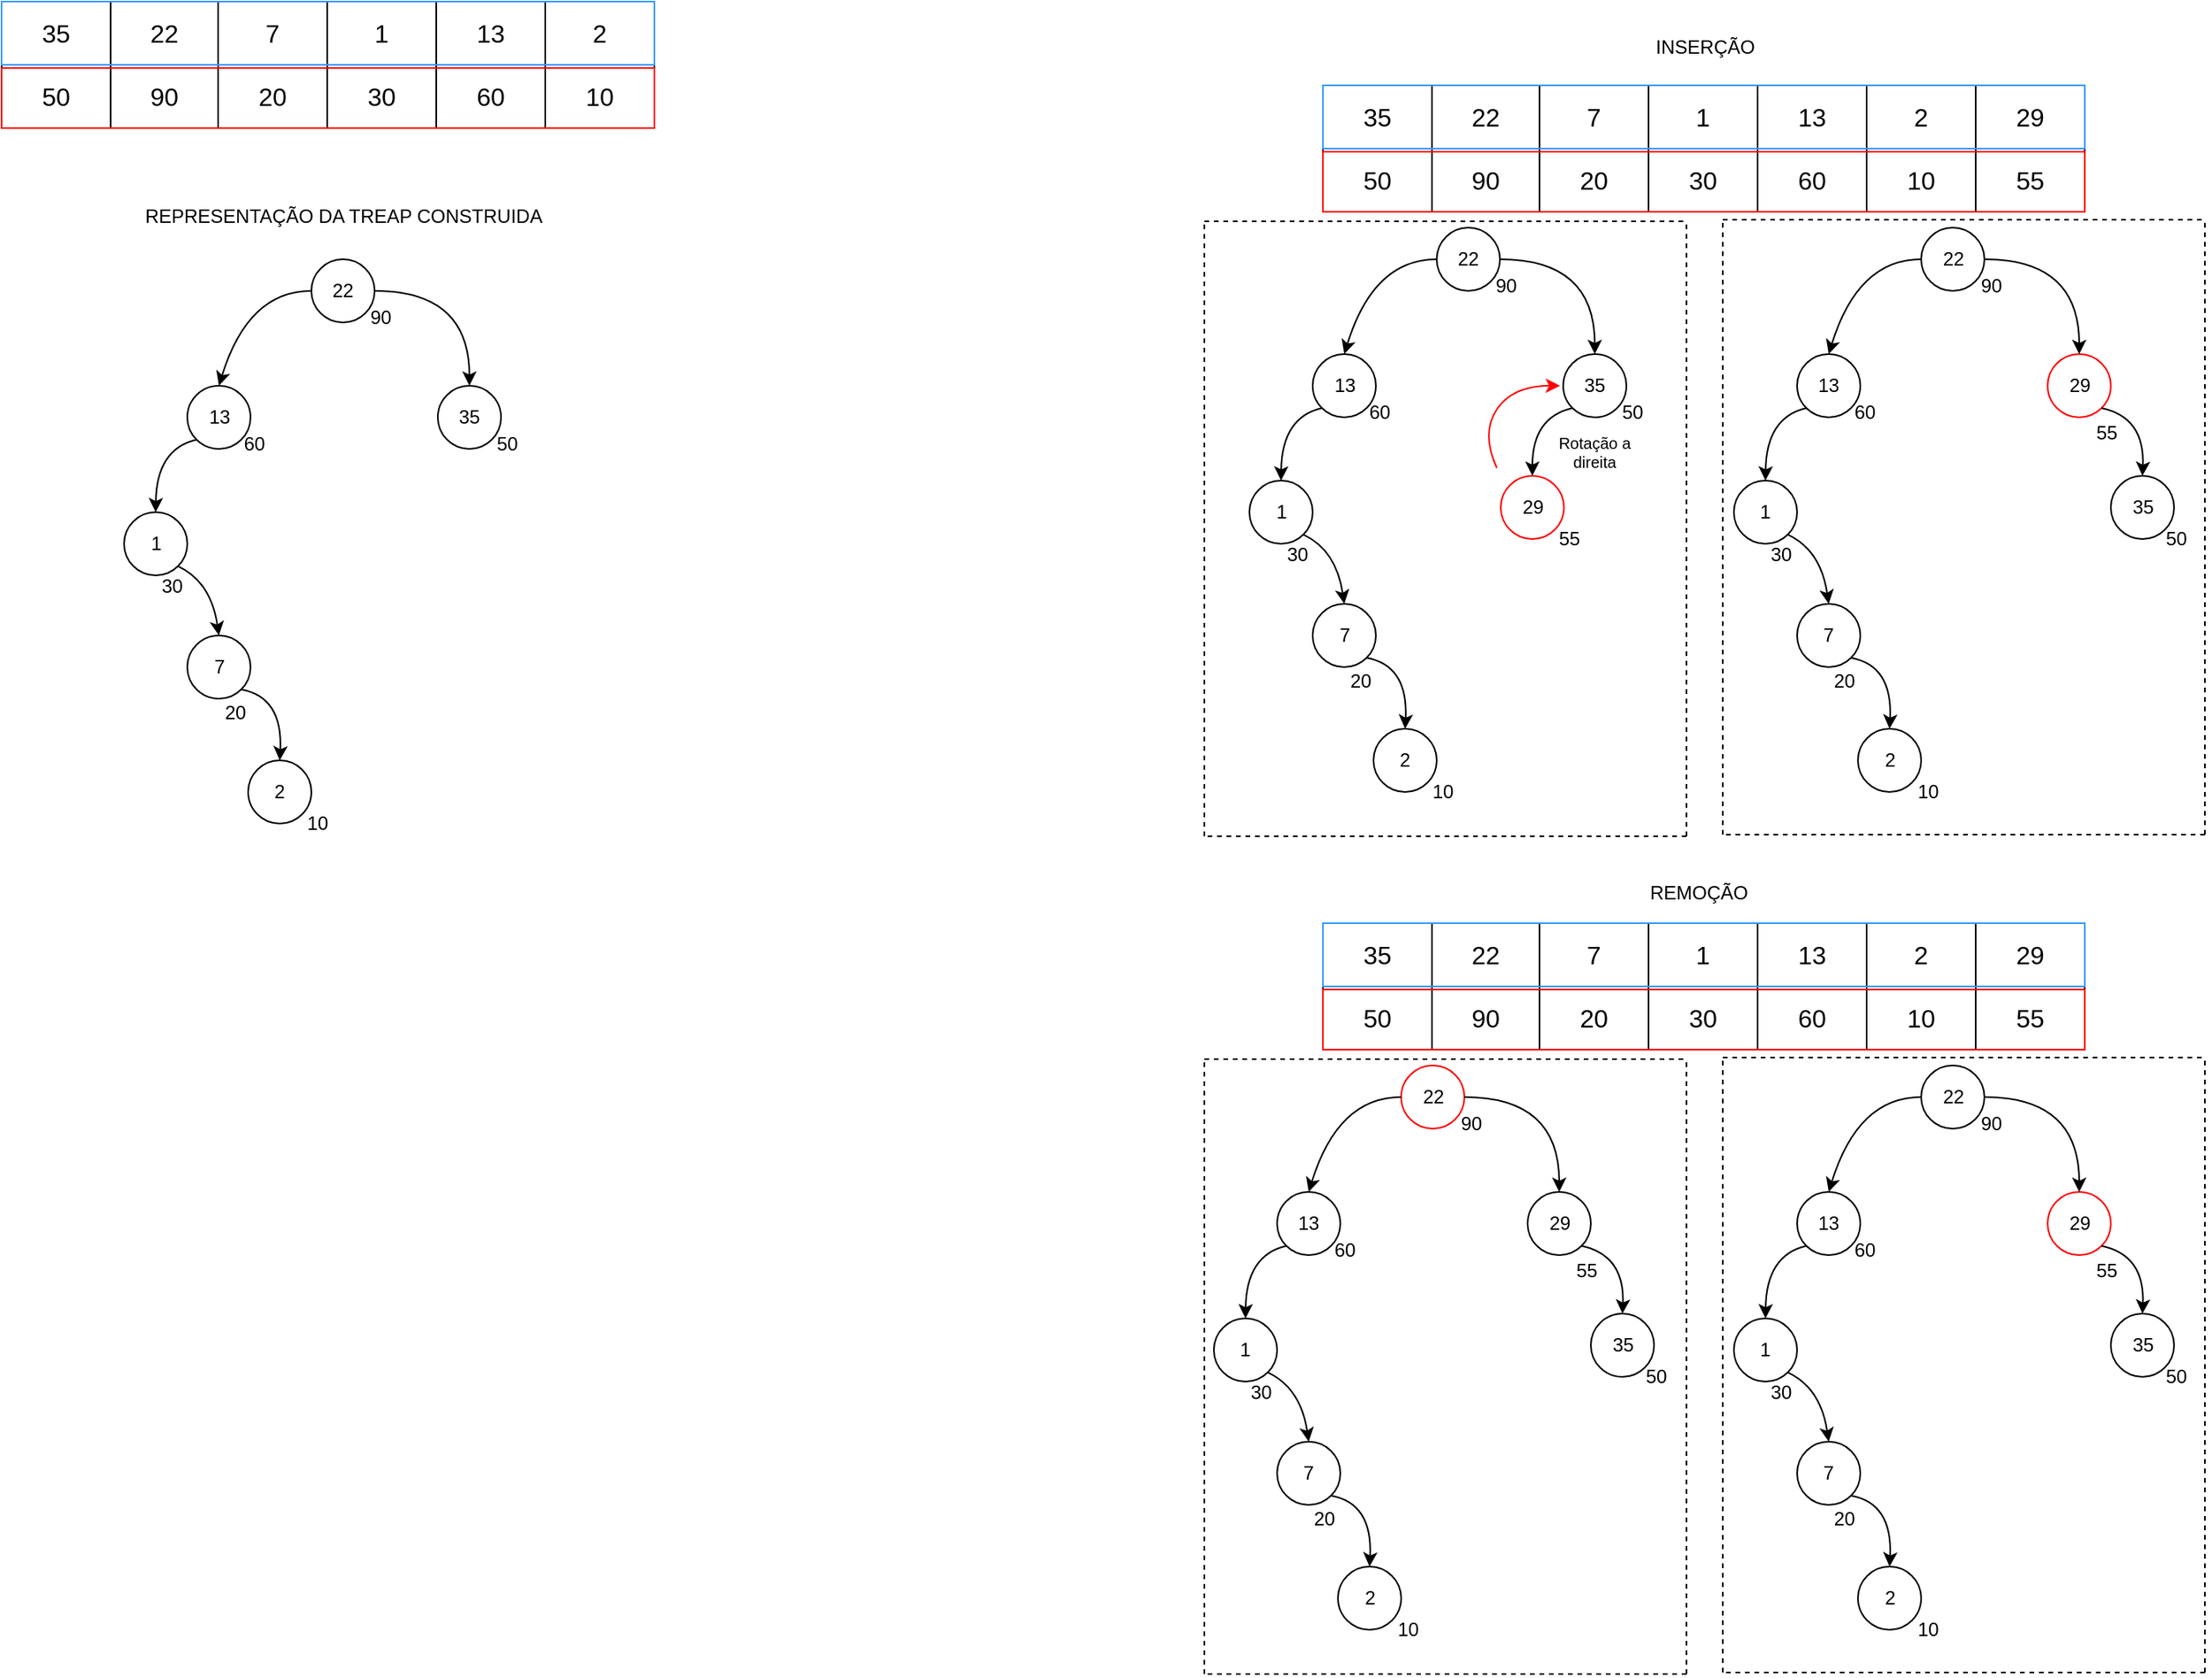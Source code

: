 <mxfile version="27.1.6">
  <diagram name="Page-1" id="lc8M9zH_UI7jCw9BjQIj">
    <mxGraphModel dx="1650" dy="725" grid="0" gridSize="10" guides="1" tooltips="1" connect="1" arrows="1" fold="1" page="1" pageScale="1" pageWidth="850" pageHeight="1100" math="0" shadow="0">
      <root>
        <mxCell id="0" />
        <mxCell id="1" parent="0" />
        <mxCell id="imeKl7CBs8rkCJV9uNss-1" value="" style="shape=table;startSize=0;container=1;collapsible=0;childLayout=tableLayout;fontSize=16;" parent="1" vertex="1">
          <mxGeometry x="219" y="20" width="413" height="80" as="geometry" />
        </mxCell>
        <mxCell id="imeKl7CBs8rkCJV9uNss-2" value="" style="shape=tableRow;horizontal=0;startSize=0;swimlaneHead=0;swimlaneBody=0;strokeColor=inherit;top=0;left=0;bottom=0;right=0;collapsible=0;dropTarget=0;fillColor=none;points=[[0,0.5],[1,0.5]];portConstraint=eastwest;fontSize=16;" parent="imeKl7CBs8rkCJV9uNss-1" vertex="1">
          <mxGeometry width="413" height="40" as="geometry" />
        </mxCell>
        <mxCell id="imeKl7CBs8rkCJV9uNss-3" value="35" style="shape=partialRectangle;html=1;whiteSpace=wrap;connectable=0;strokeColor=inherit;overflow=hidden;fillColor=none;top=0;left=0;bottom=0;right=0;pointerEvents=1;fontSize=16;" parent="imeKl7CBs8rkCJV9uNss-2" vertex="1">
          <mxGeometry width="69" height="40" as="geometry">
            <mxRectangle width="69" height="40" as="alternateBounds" />
          </mxGeometry>
        </mxCell>
        <mxCell id="imeKl7CBs8rkCJV9uNss-4" value="22" style="shape=partialRectangle;html=1;whiteSpace=wrap;connectable=0;strokeColor=inherit;overflow=hidden;fillColor=none;top=0;left=0;bottom=0;right=0;pointerEvents=1;fontSize=16;" parent="imeKl7CBs8rkCJV9uNss-2" vertex="1">
          <mxGeometry x="69" width="68" height="40" as="geometry">
            <mxRectangle width="68" height="40" as="alternateBounds" />
          </mxGeometry>
        </mxCell>
        <mxCell id="imeKl7CBs8rkCJV9uNss-5" value="7" style="shape=partialRectangle;html=1;whiteSpace=wrap;connectable=0;strokeColor=inherit;overflow=hidden;fillColor=none;top=0;left=0;bottom=0;right=0;pointerEvents=1;fontSize=16;" parent="imeKl7CBs8rkCJV9uNss-2" vertex="1">
          <mxGeometry x="137" width="69" height="40" as="geometry">
            <mxRectangle width="69" height="40" as="alternateBounds" />
          </mxGeometry>
        </mxCell>
        <mxCell id="imeKl7CBs8rkCJV9uNss-6" value="1" style="shape=partialRectangle;html=1;whiteSpace=wrap;connectable=0;strokeColor=inherit;overflow=hidden;fillColor=none;top=0;left=0;bottom=0;right=0;pointerEvents=1;fontSize=16;" parent="imeKl7CBs8rkCJV9uNss-2" vertex="1">
          <mxGeometry x="206" width="69" height="40" as="geometry">
            <mxRectangle width="69" height="40" as="alternateBounds" />
          </mxGeometry>
        </mxCell>
        <mxCell id="imeKl7CBs8rkCJV9uNss-7" value="13" style="shape=partialRectangle;html=1;whiteSpace=wrap;connectable=0;strokeColor=inherit;overflow=hidden;fillColor=none;top=0;left=0;bottom=0;right=0;pointerEvents=1;fontSize=16;" parent="imeKl7CBs8rkCJV9uNss-2" vertex="1">
          <mxGeometry x="275" width="69" height="40" as="geometry">
            <mxRectangle width="69" height="40" as="alternateBounds" />
          </mxGeometry>
        </mxCell>
        <mxCell id="imeKl7CBs8rkCJV9uNss-8" value="2" style="shape=partialRectangle;html=1;whiteSpace=wrap;connectable=0;strokeColor=inherit;overflow=hidden;fillColor=none;top=0;left=0;bottom=0;right=0;pointerEvents=1;fontSize=16;" parent="imeKl7CBs8rkCJV9uNss-2" vertex="1">
          <mxGeometry x="344" width="69" height="40" as="geometry">
            <mxRectangle width="69" height="40" as="alternateBounds" />
          </mxGeometry>
        </mxCell>
        <mxCell id="imeKl7CBs8rkCJV9uNss-29" style="shape=tableRow;horizontal=0;startSize=0;swimlaneHead=0;swimlaneBody=0;strokeColor=inherit;top=0;left=0;bottom=0;right=0;collapsible=0;dropTarget=0;fillColor=none;points=[[0,0.5],[1,0.5]];portConstraint=eastwest;fontSize=16;" parent="imeKl7CBs8rkCJV9uNss-1" vertex="1">
          <mxGeometry y="40" width="413" height="40" as="geometry" />
        </mxCell>
        <mxCell id="imeKl7CBs8rkCJV9uNss-30" value="50" style="shape=partialRectangle;html=1;whiteSpace=wrap;connectable=0;strokeColor=inherit;overflow=hidden;fillColor=none;top=0;left=0;bottom=0;right=0;pointerEvents=1;fontSize=16;" parent="imeKl7CBs8rkCJV9uNss-29" vertex="1">
          <mxGeometry width="69" height="40" as="geometry">
            <mxRectangle width="69" height="40" as="alternateBounds" />
          </mxGeometry>
        </mxCell>
        <mxCell id="imeKl7CBs8rkCJV9uNss-31" value="90" style="shape=partialRectangle;html=1;whiteSpace=wrap;connectable=0;strokeColor=inherit;overflow=hidden;fillColor=none;top=0;left=0;bottom=0;right=0;pointerEvents=1;fontSize=16;" parent="imeKl7CBs8rkCJV9uNss-29" vertex="1">
          <mxGeometry x="69" width="68" height="40" as="geometry">
            <mxRectangle width="68" height="40" as="alternateBounds" />
          </mxGeometry>
        </mxCell>
        <mxCell id="imeKl7CBs8rkCJV9uNss-32" value="20" style="shape=partialRectangle;html=1;whiteSpace=wrap;connectable=0;strokeColor=inherit;overflow=hidden;fillColor=none;top=0;left=0;bottom=0;right=0;pointerEvents=1;fontSize=16;" parent="imeKl7CBs8rkCJV9uNss-29" vertex="1">
          <mxGeometry x="137" width="69" height="40" as="geometry">
            <mxRectangle width="69" height="40" as="alternateBounds" />
          </mxGeometry>
        </mxCell>
        <mxCell id="imeKl7CBs8rkCJV9uNss-33" value="30" style="shape=partialRectangle;html=1;whiteSpace=wrap;connectable=0;strokeColor=inherit;overflow=hidden;fillColor=none;top=0;left=0;bottom=0;right=0;pointerEvents=1;fontSize=16;" parent="imeKl7CBs8rkCJV9uNss-29" vertex="1">
          <mxGeometry x="206" width="69" height="40" as="geometry">
            <mxRectangle width="69" height="40" as="alternateBounds" />
          </mxGeometry>
        </mxCell>
        <mxCell id="imeKl7CBs8rkCJV9uNss-34" value="60" style="shape=partialRectangle;html=1;whiteSpace=wrap;connectable=0;strokeColor=inherit;overflow=hidden;fillColor=none;top=0;left=0;bottom=0;right=0;pointerEvents=1;fontSize=16;" parent="imeKl7CBs8rkCJV9uNss-29" vertex="1">
          <mxGeometry x="275" width="69" height="40" as="geometry">
            <mxRectangle width="69" height="40" as="alternateBounds" />
          </mxGeometry>
        </mxCell>
        <mxCell id="imeKl7CBs8rkCJV9uNss-35" value="10" style="shape=partialRectangle;html=1;whiteSpace=wrap;connectable=0;strokeColor=inherit;overflow=hidden;fillColor=none;top=0;left=0;bottom=0;right=0;pointerEvents=1;fontSize=16;" parent="imeKl7CBs8rkCJV9uNss-29" vertex="1">
          <mxGeometry x="344" width="69" height="40" as="geometry">
            <mxRectangle width="69" height="40" as="alternateBounds" />
          </mxGeometry>
        </mxCell>
        <mxCell id="imeKl7CBs8rkCJV9uNss-9" value="22" style="ellipse;whiteSpace=wrap;html=1;aspect=fixed;" parent="1" vertex="1">
          <mxGeometry x="415" y="183" width="40" height="40" as="geometry" />
        </mxCell>
        <mxCell id="imeKl7CBs8rkCJV9uNss-10" value="13" style="ellipse;whiteSpace=wrap;html=1;aspect=fixed;" parent="1" vertex="1">
          <mxGeometry x="336.5" y="263" width="40" height="40" as="geometry" />
        </mxCell>
        <mxCell id="imeKl7CBs8rkCJV9uNss-11" value="35" style="ellipse;whiteSpace=wrap;html=1;aspect=fixed;" parent="1" vertex="1">
          <mxGeometry x="495" y="263" width="40" height="40" as="geometry" />
        </mxCell>
        <mxCell id="imeKl7CBs8rkCJV9uNss-12" value="1" style="ellipse;whiteSpace=wrap;html=1;aspect=fixed;" parent="1" vertex="1">
          <mxGeometry x="296.5" y="343" width="40" height="40" as="geometry" />
        </mxCell>
        <mxCell id="imeKl7CBs8rkCJV9uNss-15" value="" style="curved=1;endArrow=classic;html=1;rounded=0;exitX=0;exitY=0.5;exitDx=0;exitDy=0;entryX=0.5;entryY=0;entryDx=0;entryDy=0;" parent="1" source="imeKl7CBs8rkCJV9uNss-9" target="imeKl7CBs8rkCJV9uNss-10" edge="1">
          <mxGeometry width="50" height="50" relative="1" as="geometry">
            <mxPoint x="195" y="313" as="sourcePoint" />
            <mxPoint x="245" y="263" as="targetPoint" />
            <Array as="points">
              <mxPoint x="375" y="203" />
            </Array>
          </mxGeometry>
        </mxCell>
        <mxCell id="imeKl7CBs8rkCJV9uNss-16" value="" style="curved=1;endArrow=classic;html=1;rounded=0;exitX=0;exitY=1;exitDx=0;exitDy=0;entryX=0.5;entryY=0;entryDx=0;entryDy=0;" parent="1" source="imeKl7CBs8rkCJV9uNss-10" target="imeKl7CBs8rkCJV9uNss-12" edge="1">
          <mxGeometry width="50" height="50" relative="1" as="geometry">
            <mxPoint x="323" y="283" as="sourcePoint" />
            <mxPoint x="265" y="343" as="targetPoint" />
            <Array as="points">
              <mxPoint x="317" y="303" />
            </Array>
          </mxGeometry>
        </mxCell>
        <mxCell id="imeKl7CBs8rkCJV9uNss-18" value="" style="curved=1;endArrow=classic;html=1;rounded=0;exitX=1;exitY=0.5;exitDx=0;exitDy=0;entryX=0.5;entryY=0;entryDx=0;entryDy=0;" parent="1" source="imeKl7CBs8rkCJV9uNss-9" target="imeKl7CBs8rkCJV9uNss-11" edge="1">
          <mxGeometry width="50" height="50" relative="1" as="geometry">
            <mxPoint x="623" y="193" as="sourcePoint" />
            <mxPoint x="565" y="253" as="targetPoint" />
            <Array as="points">
              <mxPoint x="515" y="203" />
            </Array>
          </mxGeometry>
        </mxCell>
        <mxCell id="imeKl7CBs8rkCJV9uNss-20" value="REPRESENTAÇÃO DA TREAP CONSTRUIDA" style="text;html=1;align=center;verticalAlign=middle;resizable=0;points=[];autosize=1;strokeColor=none;fillColor=none;" parent="1" vertex="1">
          <mxGeometry x="300" y="141" width="270" height="30" as="geometry" />
        </mxCell>
        <mxCell id="imeKl7CBs8rkCJV9uNss-27" value="7" style="ellipse;whiteSpace=wrap;html=1;aspect=fixed;" parent="1" vertex="1">
          <mxGeometry x="336.5" y="421" width="40" height="40" as="geometry" />
        </mxCell>
        <mxCell id="imeKl7CBs8rkCJV9uNss-28" value="" style="curved=1;endArrow=classic;html=1;rounded=0;exitX=1;exitY=1;exitDx=0;exitDy=0;entryX=0.5;entryY=0;entryDx=0;entryDy=0;" parent="1" source="imeKl7CBs8rkCJV9uNss-12" target="imeKl7CBs8rkCJV9uNss-27" edge="1">
          <mxGeometry width="50" height="50" relative="1" as="geometry">
            <mxPoint x="327.5" y="381" as="sourcePoint" />
            <mxPoint x="365.5" y="413" as="targetPoint" />
            <Array as="points">
              <mxPoint x="351.5" y="387" />
            </Array>
          </mxGeometry>
        </mxCell>
        <mxCell id="imeKl7CBs8rkCJV9uNss-36" value="" style="rounded=0;whiteSpace=wrap;html=1;fillColor=none;strokeColor=#3399FF;" parent="1" vertex="1">
          <mxGeometry x="219" y="20" width="413" height="40" as="geometry" />
        </mxCell>
        <mxCell id="imeKl7CBs8rkCJV9uNss-37" value="" style="rounded=0;whiteSpace=wrap;html=1;fillColor=none;strokeColor=#FF0000;" parent="1" vertex="1">
          <mxGeometry x="219" y="62" width="413" height="38" as="geometry" />
        </mxCell>
        <mxCell id="imeKl7CBs8rkCJV9uNss-38" value="90" style="text;html=1;align=center;verticalAlign=middle;whiteSpace=wrap;rounded=0;" parent="1" vertex="1">
          <mxGeometry x="449" y="210" width="20" height="20" as="geometry" />
        </mxCell>
        <mxCell id="imeKl7CBs8rkCJV9uNss-39" value="60" style="text;html=1;align=center;verticalAlign=middle;whiteSpace=wrap;rounded=0;" parent="1" vertex="1">
          <mxGeometry x="369" y="290" width="20" height="20" as="geometry" />
        </mxCell>
        <mxCell id="imeKl7CBs8rkCJV9uNss-40" value="30" style="text;html=1;align=center;verticalAlign=middle;whiteSpace=wrap;rounded=0;" parent="1" vertex="1">
          <mxGeometry x="316.5" y="380" width="20" height="20" as="geometry" />
        </mxCell>
        <mxCell id="imeKl7CBs8rkCJV9uNss-41" value="20" style="text;html=1;align=center;verticalAlign=middle;whiteSpace=wrap;rounded=0;" parent="1" vertex="1">
          <mxGeometry x="356.5" y="460" width="20" height="20" as="geometry" />
        </mxCell>
        <mxCell id="imeKl7CBs8rkCJV9uNss-43" value="50" style="text;html=1;align=center;verticalAlign=middle;whiteSpace=wrap;rounded=0;" parent="1" vertex="1">
          <mxGeometry x="529" y="290" width="20" height="20" as="geometry" />
        </mxCell>
        <mxCell id="imeKl7CBs8rkCJV9uNss-45" value="2" style="ellipse;whiteSpace=wrap;html=1;aspect=fixed;" parent="1" vertex="1">
          <mxGeometry x="375" y="500" width="40" height="40" as="geometry" />
        </mxCell>
        <mxCell id="imeKl7CBs8rkCJV9uNss-46" value="" style="curved=1;endArrow=classic;html=1;rounded=0;exitX=1;exitY=1;exitDx=0;exitDy=0;entryX=0.5;entryY=0;entryDx=0;entryDy=0;" parent="1" source="imeKl7CBs8rkCJV9uNss-27" target="imeKl7CBs8rkCJV9uNss-45" edge="1">
          <mxGeometry width="50" height="50" relative="1" as="geometry">
            <mxPoint x="376.5" y="450" as="sourcePoint" />
            <mxPoint x="411" y="486" as="targetPoint" />
            <Array as="points">
              <mxPoint x="397" y="460" />
            </Array>
          </mxGeometry>
        </mxCell>
        <mxCell id="imeKl7CBs8rkCJV9uNss-47" value="10" style="text;html=1;align=center;verticalAlign=middle;whiteSpace=wrap;rounded=0;" parent="1" vertex="1">
          <mxGeometry x="409" y="530" width="20" height="20" as="geometry" />
        </mxCell>
        <mxCell id="wji47EjEwM8MeWAMWGaV-1" value="" style="shape=table;startSize=0;container=1;collapsible=0;childLayout=tableLayout;fontSize=16;" vertex="1" parent="1">
          <mxGeometry x="1055" y="73" width="482" height="80" as="geometry" />
        </mxCell>
        <mxCell id="wji47EjEwM8MeWAMWGaV-2" value="" style="shape=tableRow;horizontal=0;startSize=0;swimlaneHead=0;swimlaneBody=0;strokeColor=inherit;top=0;left=0;bottom=0;right=0;collapsible=0;dropTarget=0;fillColor=none;points=[[0,0.5],[1,0.5]];portConstraint=eastwest;fontSize=16;" vertex="1" parent="wji47EjEwM8MeWAMWGaV-1">
          <mxGeometry width="482" height="40" as="geometry" />
        </mxCell>
        <mxCell id="wji47EjEwM8MeWAMWGaV-3" value="35" style="shape=partialRectangle;html=1;whiteSpace=wrap;connectable=0;strokeColor=inherit;overflow=hidden;fillColor=none;top=0;left=0;bottom=0;right=0;pointerEvents=1;fontSize=16;" vertex="1" parent="wji47EjEwM8MeWAMWGaV-2">
          <mxGeometry width="69" height="40" as="geometry">
            <mxRectangle width="69" height="40" as="alternateBounds" />
          </mxGeometry>
        </mxCell>
        <mxCell id="wji47EjEwM8MeWAMWGaV-4" value="22" style="shape=partialRectangle;html=1;whiteSpace=wrap;connectable=0;strokeColor=inherit;overflow=hidden;fillColor=none;top=0;left=0;bottom=0;right=0;pointerEvents=1;fontSize=16;" vertex="1" parent="wji47EjEwM8MeWAMWGaV-2">
          <mxGeometry x="69" width="68" height="40" as="geometry">
            <mxRectangle width="68" height="40" as="alternateBounds" />
          </mxGeometry>
        </mxCell>
        <mxCell id="wji47EjEwM8MeWAMWGaV-5" value="7" style="shape=partialRectangle;html=1;whiteSpace=wrap;connectable=0;strokeColor=inherit;overflow=hidden;fillColor=none;top=0;left=0;bottom=0;right=0;pointerEvents=1;fontSize=16;" vertex="1" parent="wji47EjEwM8MeWAMWGaV-2">
          <mxGeometry x="137" width="69" height="40" as="geometry">
            <mxRectangle width="69" height="40" as="alternateBounds" />
          </mxGeometry>
        </mxCell>
        <mxCell id="wji47EjEwM8MeWAMWGaV-6" value="1" style="shape=partialRectangle;html=1;whiteSpace=wrap;connectable=0;strokeColor=inherit;overflow=hidden;fillColor=none;top=0;left=0;bottom=0;right=0;pointerEvents=1;fontSize=16;" vertex="1" parent="wji47EjEwM8MeWAMWGaV-2">
          <mxGeometry x="206" width="69" height="40" as="geometry">
            <mxRectangle width="69" height="40" as="alternateBounds" />
          </mxGeometry>
        </mxCell>
        <mxCell id="wji47EjEwM8MeWAMWGaV-7" value="13" style="shape=partialRectangle;html=1;whiteSpace=wrap;connectable=0;strokeColor=inherit;overflow=hidden;fillColor=none;top=0;left=0;bottom=0;right=0;pointerEvents=1;fontSize=16;" vertex="1" parent="wji47EjEwM8MeWAMWGaV-2">
          <mxGeometry x="275" width="69" height="40" as="geometry">
            <mxRectangle width="69" height="40" as="alternateBounds" />
          </mxGeometry>
        </mxCell>
        <mxCell id="wji47EjEwM8MeWAMWGaV-8" value="2" style="shape=partialRectangle;html=1;whiteSpace=wrap;connectable=0;strokeColor=inherit;overflow=hidden;fillColor=none;top=0;left=0;bottom=0;right=0;pointerEvents=1;fontSize=16;" vertex="1" parent="wji47EjEwM8MeWAMWGaV-2">
          <mxGeometry x="344" width="69" height="40" as="geometry">
            <mxRectangle width="69" height="40" as="alternateBounds" />
          </mxGeometry>
        </mxCell>
        <mxCell id="wji47EjEwM8MeWAMWGaV-40" value="29" style="shape=partialRectangle;html=1;whiteSpace=wrap;connectable=0;strokeColor=inherit;overflow=hidden;fillColor=none;top=0;left=0;bottom=0;right=0;pointerEvents=1;fontSize=16;" vertex="1" parent="wji47EjEwM8MeWAMWGaV-2">
          <mxGeometry x="413" width="69" height="40" as="geometry">
            <mxRectangle width="69" height="40" as="alternateBounds" />
          </mxGeometry>
        </mxCell>
        <mxCell id="wji47EjEwM8MeWAMWGaV-9" style="shape=tableRow;horizontal=0;startSize=0;swimlaneHead=0;swimlaneBody=0;strokeColor=inherit;top=0;left=0;bottom=0;right=0;collapsible=0;dropTarget=0;fillColor=none;points=[[0,0.5],[1,0.5]];portConstraint=eastwest;fontSize=16;" vertex="1" parent="wji47EjEwM8MeWAMWGaV-1">
          <mxGeometry y="40" width="482" height="40" as="geometry" />
        </mxCell>
        <mxCell id="wji47EjEwM8MeWAMWGaV-10" value="50" style="shape=partialRectangle;html=1;whiteSpace=wrap;connectable=0;strokeColor=inherit;overflow=hidden;fillColor=none;top=0;left=0;bottom=0;right=0;pointerEvents=1;fontSize=16;" vertex="1" parent="wji47EjEwM8MeWAMWGaV-9">
          <mxGeometry width="69" height="40" as="geometry">
            <mxRectangle width="69" height="40" as="alternateBounds" />
          </mxGeometry>
        </mxCell>
        <mxCell id="wji47EjEwM8MeWAMWGaV-11" value="90" style="shape=partialRectangle;html=1;whiteSpace=wrap;connectable=0;strokeColor=inherit;overflow=hidden;fillColor=none;top=0;left=0;bottom=0;right=0;pointerEvents=1;fontSize=16;" vertex="1" parent="wji47EjEwM8MeWAMWGaV-9">
          <mxGeometry x="69" width="68" height="40" as="geometry">
            <mxRectangle width="68" height="40" as="alternateBounds" />
          </mxGeometry>
        </mxCell>
        <mxCell id="wji47EjEwM8MeWAMWGaV-12" value="20" style="shape=partialRectangle;html=1;whiteSpace=wrap;connectable=0;strokeColor=inherit;overflow=hidden;fillColor=none;top=0;left=0;bottom=0;right=0;pointerEvents=1;fontSize=16;" vertex="1" parent="wji47EjEwM8MeWAMWGaV-9">
          <mxGeometry x="137" width="69" height="40" as="geometry">
            <mxRectangle width="69" height="40" as="alternateBounds" />
          </mxGeometry>
        </mxCell>
        <mxCell id="wji47EjEwM8MeWAMWGaV-13" value="30" style="shape=partialRectangle;html=1;whiteSpace=wrap;connectable=0;strokeColor=inherit;overflow=hidden;fillColor=none;top=0;left=0;bottom=0;right=0;pointerEvents=1;fontSize=16;" vertex="1" parent="wji47EjEwM8MeWAMWGaV-9">
          <mxGeometry x="206" width="69" height="40" as="geometry">
            <mxRectangle width="69" height="40" as="alternateBounds" />
          </mxGeometry>
        </mxCell>
        <mxCell id="wji47EjEwM8MeWAMWGaV-14" value="60" style="shape=partialRectangle;html=1;whiteSpace=wrap;connectable=0;strokeColor=inherit;overflow=hidden;fillColor=none;top=0;left=0;bottom=0;right=0;pointerEvents=1;fontSize=16;" vertex="1" parent="wji47EjEwM8MeWAMWGaV-9">
          <mxGeometry x="275" width="69" height="40" as="geometry">
            <mxRectangle width="69" height="40" as="alternateBounds" />
          </mxGeometry>
        </mxCell>
        <mxCell id="wji47EjEwM8MeWAMWGaV-15" value="10" style="shape=partialRectangle;html=1;whiteSpace=wrap;connectable=0;strokeColor=inherit;overflow=hidden;fillColor=none;top=0;left=0;bottom=0;right=0;pointerEvents=1;fontSize=16;" vertex="1" parent="wji47EjEwM8MeWAMWGaV-9">
          <mxGeometry x="344" width="69" height="40" as="geometry">
            <mxRectangle width="69" height="40" as="alternateBounds" />
          </mxGeometry>
        </mxCell>
        <mxCell id="wji47EjEwM8MeWAMWGaV-41" value="55" style="shape=partialRectangle;html=1;whiteSpace=wrap;connectable=0;strokeColor=inherit;overflow=hidden;fillColor=none;top=0;left=0;bottom=0;right=0;pointerEvents=1;fontSize=16;" vertex="1" parent="wji47EjEwM8MeWAMWGaV-9">
          <mxGeometry x="413" width="69" height="40" as="geometry">
            <mxRectangle width="69" height="40" as="alternateBounds" />
          </mxGeometry>
        </mxCell>
        <mxCell id="wji47EjEwM8MeWAMWGaV-16" value="22" style="ellipse;whiteSpace=wrap;html=1;aspect=fixed;" vertex="1" parent="1">
          <mxGeometry x="1127" y="163" width="40" height="40" as="geometry" />
        </mxCell>
        <mxCell id="wji47EjEwM8MeWAMWGaV-17" value="13" style="ellipse;whiteSpace=wrap;html=1;aspect=fixed;" vertex="1" parent="1">
          <mxGeometry x="1048.5" y="243" width="40" height="40" as="geometry" />
        </mxCell>
        <mxCell id="wji47EjEwM8MeWAMWGaV-18" value="35" style="ellipse;whiteSpace=wrap;html=1;aspect=fixed;" vertex="1" parent="1">
          <mxGeometry x="1207" y="243" width="40" height="40" as="geometry" />
        </mxCell>
        <mxCell id="wji47EjEwM8MeWAMWGaV-19" value="1" style="ellipse;whiteSpace=wrap;html=1;aspect=fixed;" vertex="1" parent="1">
          <mxGeometry x="1008.5" y="323" width="40" height="40" as="geometry" />
        </mxCell>
        <mxCell id="wji47EjEwM8MeWAMWGaV-20" value="" style="curved=1;endArrow=classic;html=1;rounded=0;exitX=0;exitY=0.5;exitDx=0;exitDy=0;entryX=0.5;entryY=0;entryDx=0;entryDy=0;" edge="1" parent="1" source="wji47EjEwM8MeWAMWGaV-16" target="wji47EjEwM8MeWAMWGaV-17">
          <mxGeometry width="50" height="50" relative="1" as="geometry">
            <mxPoint x="907" y="293" as="sourcePoint" />
            <mxPoint x="957" y="243" as="targetPoint" />
            <Array as="points">
              <mxPoint x="1087" y="183" />
            </Array>
          </mxGeometry>
        </mxCell>
        <mxCell id="wji47EjEwM8MeWAMWGaV-21" value="" style="curved=1;endArrow=classic;html=1;rounded=0;exitX=0;exitY=1;exitDx=0;exitDy=0;entryX=0.5;entryY=0;entryDx=0;entryDy=0;" edge="1" parent="1" source="wji47EjEwM8MeWAMWGaV-17" target="wji47EjEwM8MeWAMWGaV-19">
          <mxGeometry width="50" height="50" relative="1" as="geometry">
            <mxPoint x="1035" y="263" as="sourcePoint" />
            <mxPoint x="977" y="323" as="targetPoint" />
            <Array as="points">
              <mxPoint x="1029" y="283" />
            </Array>
          </mxGeometry>
        </mxCell>
        <mxCell id="wji47EjEwM8MeWAMWGaV-22" value="" style="curved=1;endArrow=classic;html=1;rounded=0;exitX=1;exitY=0.5;exitDx=0;exitDy=0;entryX=0.5;entryY=0;entryDx=0;entryDy=0;" edge="1" parent="1" source="wji47EjEwM8MeWAMWGaV-16" target="wji47EjEwM8MeWAMWGaV-18">
          <mxGeometry width="50" height="50" relative="1" as="geometry">
            <mxPoint x="1335" y="173" as="sourcePoint" />
            <mxPoint x="1277" y="233" as="targetPoint" />
            <Array as="points">
              <mxPoint x="1227" y="183" />
            </Array>
          </mxGeometry>
        </mxCell>
        <mxCell id="wji47EjEwM8MeWAMWGaV-24" value="7" style="ellipse;whiteSpace=wrap;html=1;aspect=fixed;" vertex="1" parent="1">
          <mxGeometry x="1048.5" y="401" width="40" height="40" as="geometry" />
        </mxCell>
        <mxCell id="wji47EjEwM8MeWAMWGaV-25" value="" style="curved=1;endArrow=classic;html=1;rounded=0;exitX=1;exitY=1;exitDx=0;exitDy=0;entryX=0.5;entryY=0;entryDx=0;entryDy=0;" edge="1" parent="1" source="wji47EjEwM8MeWAMWGaV-19" target="wji47EjEwM8MeWAMWGaV-24">
          <mxGeometry width="50" height="50" relative="1" as="geometry">
            <mxPoint x="1039.5" y="361" as="sourcePoint" />
            <mxPoint x="1077.5" y="393" as="targetPoint" />
            <Array as="points">
              <mxPoint x="1063.5" y="367" />
            </Array>
          </mxGeometry>
        </mxCell>
        <mxCell id="wji47EjEwM8MeWAMWGaV-26" value="" style="rounded=0;whiteSpace=wrap;html=1;fillColor=none;strokeColor=#3399FF;" vertex="1" parent="1">
          <mxGeometry x="1055" y="73" width="482" height="40" as="geometry" />
        </mxCell>
        <mxCell id="wji47EjEwM8MeWAMWGaV-27" value="" style="rounded=0;whiteSpace=wrap;html=1;fillColor=none;strokeColor=#FF0000;" vertex="1" parent="1">
          <mxGeometry x="1055" y="115" width="482" height="38" as="geometry" />
        </mxCell>
        <mxCell id="wji47EjEwM8MeWAMWGaV-28" value="90" style="text;html=1;align=center;verticalAlign=middle;whiteSpace=wrap;rounded=0;" vertex="1" parent="1">
          <mxGeometry x="1161" y="190" width="20" height="20" as="geometry" />
        </mxCell>
        <mxCell id="wji47EjEwM8MeWAMWGaV-29" value="60" style="text;html=1;align=center;verticalAlign=middle;whiteSpace=wrap;rounded=0;" vertex="1" parent="1">
          <mxGeometry x="1081" y="270" width="20" height="20" as="geometry" />
        </mxCell>
        <mxCell id="wji47EjEwM8MeWAMWGaV-30" value="30" style="text;html=1;align=center;verticalAlign=middle;whiteSpace=wrap;rounded=0;" vertex="1" parent="1">
          <mxGeometry x="1028.5" y="360" width="20" height="20" as="geometry" />
        </mxCell>
        <mxCell id="wji47EjEwM8MeWAMWGaV-31" value="20" style="text;html=1;align=center;verticalAlign=middle;whiteSpace=wrap;rounded=0;" vertex="1" parent="1">
          <mxGeometry x="1068.5" y="440" width="20" height="20" as="geometry" />
        </mxCell>
        <mxCell id="wji47EjEwM8MeWAMWGaV-32" value="50" style="text;html=1;align=center;verticalAlign=middle;whiteSpace=wrap;rounded=0;" vertex="1" parent="1">
          <mxGeometry x="1241" y="270" width="20" height="20" as="geometry" />
        </mxCell>
        <mxCell id="wji47EjEwM8MeWAMWGaV-33" value="2" style="ellipse;whiteSpace=wrap;html=1;aspect=fixed;" vertex="1" parent="1">
          <mxGeometry x="1087" y="480" width="40" height="40" as="geometry" />
        </mxCell>
        <mxCell id="wji47EjEwM8MeWAMWGaV-34" value="" style="curved=1;endArrow=classic;html=1;rounded=0;exitX=1;exitY=1;exitDx=0;exitDy=0;entryX=0.5;entryY=0;entryDx=0;entryDy=0;" edge="1" parent="1" source="wji47EjEwM8MeWAMWGaV-24" target="wji47EjEwM8MeWAMWGaV-33">
          <mxGeometry width="50" height="50" relative="1" as="geometry">
            <mxPoint x="1088.5" y="430" as="sourcePoint" />
            <mxPoint x="1123" y="466" as="targetPoint" />
            <Array as="points">
              <mxPoint x="1109" y="440" />
            </Array>
          </mxGeometry>
        </mxCell>
        <mxCell id="wji47EjEwM8MeWAMWGaV-35" value="10" style="text;html=1;align=center;verticalAlign=middle;whiteSpace=wrap;rounded=0;" vertex="1" parent="1">
          <mxGeometry x="1121" y="510" width="20" height="20" as="geometry" />
        </mxCell>
        <mxCell id="wji47EjEwM8MeWAMWGaV-36" value="INSERÇÃO" style="text;html=1;align=center;verticalAlign=middle;whiteSpace=wrap;rounded=0;" vertex="1" parent="1">
          <mxGeometry x="1257" y="34" width="80" height="30" as="geometry" />
        </mxCell>
        <mxCell id="wji47EjEwM8MeWAMWGaV-37" value="29" style="ellipse;whiteSpace=wrap;html=1;aspect=fixed;strokeColor=#FF0000;" vertex="1" parent="1">
          <mxGeometry x="1167.5" y="320" width="40" height="40" as="geometry" />
        </mxCell>
        <mxCell id="wji47EjEwM8MeWAMWGaV-38" value="" style="curved=1;endArrow=classic;html=1;rounded=0;exitX=0;exitY=1;exitDx=0;exitDy=0;entryX=0.5;entryY=0;entryDx=0;entryDy=0;" edge="1" parent="1" target="wji47EjEwM8MeWAMWGaV-37" source="wji47EjEwM8MeWAMWGaV-18">
          <mxGeometry width="50" height="50" relative="1" as="geometry">
            <mxPoint x="1212.5" y="277" as="sourcePoint" />
            <mxPoint x="1135.5" y="323" as="targetPoint" />
            <Array as="points">
              <mxPoint x="1187.5" y="283" />
            </Array>
          </mxGeometry>
        </mxCell>
        <mxCell id="wji47EjEwM8MeWAMWGaV-39" value="55" style="text;html=1;align=center;verticalAlign=middle;whiteSpace=wrap;rounded=0;" vertex="1" parent="1">
          <mxGeometry x="1201" y="350" width="20" height="20" as="geometry" />
        </mxCell>
        <mxCell id="wji47EjEwM8MeWAMWGaV-42" value="" style="curved=1;endArrow=classic;html=1;rounded=0;strokeColor=#FF0000;" edge="1" parent="1">
          <mxGeometry width="50" height="50" relative="1" as="geometry">
            <mxPoint x="1165" y="315" as="sourcePoint" />
            <mxPoint x="1205" y="263" as="targetPoint" />
            <Array as="points">
              <mxPoint x="1155" y="293" />
              <mxPoint x="1175" y="263" />
            </Array>
          </mxGeometry>
        </mxCell>
        <mxCell id="wji47EjEwM8MeWAMWGaV-43" value="Rotação a direita" style="text;html=1;align=center;verticalAlign=middle;whiteSpace=wrap;rounded=0;fontSize=10;" vertex="1" parent="1">
          <mxGeometry x="1197" y="290" width="60" height="30" as="geometry" />
        </mxCell>
        <mxCell id="wji47EjEwM8MeWAMWGaV-45" value="22" style="ellipse;whiteSpace=wrap;html=1;aspect=fixed;" vertex="1" parent="1">
          <mxGeometry x="1433.5" y="163" width="40" height="40" as="geometry" />
        </mxCell>
        <mxCell id="wji47EjEwM8MeWAMWGaV-46" value="13" style="ellipse;whiteSpace=wrap;html=1;aspect=fixed;" vertex="1" parent="1">
          <mxGeometry x="1355" y="243" width="40" height="40" as="geometry" />
        </mxCell>
        <mxCell id="wji47EjEwM8MeWAMWGaV-47" value="29" style="ellipse;whiteSpace=wrap;html=1;aspect=fixed;strokeColor=#FF0000;" vertex="1" parent="1">
          <mxGeometry x="1513.5" y="243" width="40" height="40" as="geometry" />
        </mxCell>
        <mxCell id="wji47EjEwM8MeWAMWGaV-48" value="1" style="ellipse;whiteSpace=wrap;html=1;aspect=fixed;" vertex="1" parent="1">
          <mxGeometry x="1315" y="323" width="40" height="40" as="geometry" />
        </mxCell>
        <mxCell id="wji47EjEwM8MeWAMWGaV-49" value="" style="curved=1;endArrow=classic;html=1;rounded=0;exitX=0;exitY=0.5;exitDx=0;exitDy=0;entryX=0.5;entryY=0;entryDx=0;entryDy=0;" edge="1" parent="1" source="wji47EjEwM8MeWAMWGaV-45" target="wji47EjEwM8MeWAMWGaV-46">
          <mxGeometry width="50" height="50" relative="1" as="geometry">
            <mxPoint x="1213.5" y="293" as="sourcePoint" />
            <mxPoint x="1263.5" y="243" as="targetPoint" />
            <Array as="points">
              <mxPoint x="1393.5" y="183" />
            </Array>
          </mxGeometry>
        </mxCell>
        <mxCell id="wji47EjEwM8MeWAMWGaV-50" value="" style="curved=1;endArrow=classic;html=1;rounded=0;exitX=0;exitY=1;exitDx=0;exitDy=0;entryX=0.5;entryY=0;entryDx=0;entryDy=0;" edge="1" parent="1" source="wji47EjEwM8MeWAMWGaV-46" target="wji47EjEwM8MeWAMWGaV-48">
          <mxGeometry width="50" height="50" relative="1" as="geometry">
            <mxPoint x="1341.5" y="263" as="sourcePoint" />
            <mxPoint x="1283.5" y="323" as="targetPoint" />
            <Array as="points">
              <mxPoint x="1335.5" y="283" />
            </Array>
          </mxGeometry>
        </mxCell>
        <mxCell id="wji47EjEwM8MeWAMWGaV-51" value="" style="curved=1;endArrow=classic;html=1;rounded=0;exitX=1;exitY=0.5;exitDx=0;exitDy=0;entryX=0.5;entryY=0;entryDx=0;entryDy=0;" edge="1" parent="1" source="wji47EjEwM8MeWAMWGaV-45" target="wji47EjEwM8MeWAMWGaV-47">
          <mxGeometry width="50" height="50" relative="1" as="geometry">
            <mxPoint x="1641.5" y="173" as="sourcePoint" />
            <mxPoint x="1583.5" y="233" as="targetPoint" />
            <Array as="points">
              <mxPoint x="1533.5" y="183" />
            </Array>
          </mxGeometry>
        </mxCell>
        <mxCell id="wji47EjEwM8MeWAMWGaV-52" value="7" style="ellipse;whiteSpace=wrap;html=1;aspect=fixed;" vertex="1" parent="1">
          <mxGeometry x="1355" y="401" width="40" height="40" as="geometry" />
        </mxCell>
        <mxCell id="wji47EjEwM8MeWAMWGaV-53" value="" style="curved=1;endArrow=classic;html=1;rounded=0;exitX=1;exitY=1;exitDx=0;exitDy=0;entryX=0.5;entryY=0;entryDx=0;entryDy=0;" edge="1" parent="1" source="wji47EjEwM8MeWAMWGaV-48" target="wji47EjEwM8MeWAMWGaV-52">
          <mxGeometry width="50" height="50" relative="1" as="geometry">
            <mxPoint x="1346" y="361" as="sourcePoint" />
            <mxPoint x="1384" y="393" as="targetPoint" />
            <Array as="points">
              <mxPoint x="1370" y="367" />
            </Array>
          </mxGeometry>
        </mxCell>
        <mxCell id="wji47EjEwM8MeWAMWGaV-54" value="90" style="text;html=1;align=center;verticalAlign=middle;whiteSpace=wrap;rounded=0;" vertex="1" parent="1">
          <mxGeometry x="1467.5" y="190" width="20" height="20" as="geometry" />
        </mxCell>
        <mxCell id="wji47EjEwM8MeWAMWGaV-55" value="60" style="text;html=1;align=center;verticalAlign=middle;whiteSpace=wrap;rounded=0;" vertex="1" parent="1">
          <mxGeometry x="1387.5" y="270" width="20" height="20" as="geometry" />
        </mxCell>
        <mxCell id="wji47EjEwM8MeWAMWGaV-56" value="30" style="text;html=1;align=center;verticalAlign=middle;whiteSpace=wrap;rounded=0;" vertex="1" parent="1">
          <mxGeometry x="1335" y="360" width="20" height="20" as="geometry" />
        </mxCell>
        <mxCell id="wji47EjEwM8MeWAMWGaV-57" value="20" style="text;html=1;align=center;verticalAlign=middle;whiteSpace=wrap;rounded=0;" vertex="1" parent="1">
          <mxGeometry x="1375" y="440" width="20" height="20" as="geometry" />
        </mxCell>
        <mxCell id="wji47EjEwM8MeWAMWGaV-58" value="55" style="text;html=1;align=center;verticalAlign=middle;whiteSpace=wrap;rounded=0;" vertex="1" parent="1">
          <mxGeometry x="1541" y="283" width="20" height="20" as="geometry" />
        </mxCell>
        <mxCell id="wji47EjEwM8MeWAMWGaV-59" value="2" style="ellipse;whiteSpace=wrap;html=1;aspect=fixed;" vertex="1" parent="1">
          <mxGeometry x="1393.5" y="480" width="40" height="40" as="geometry" />
        </mxCell>
        <mxCell id="wji47EjEwM8MeWAMWGaV-60" value="" style="curved=1;endArrow=classic;html=1;rounded=0;exitX=1;exitY=1;exitDx=0;exitDy=0;entryX=0.5;entryY=0;entryDx=0;entryDy=0;" edge="1" parent="1" source="wji47EjEwM8MeWAMWGaV-52" target="wji47EjEwM8MeWAMWGaV-59">
          <mxGeometry width="50" height="50" relative="1" as="geometry">
            <mxPoint x="1395" y="430" as="sourcePoint" />
            <mxPoint x="1429.5" y="466" as="targetPoint" />
            <Array as="points">
              <mxPoint x="1415.5" y="440" />
            </Array>
          </mxGeometry>
        </mxCell>
        <mxCell id="wji47EjEwM8MeWAMWGaV-61" value="10" style="text;html=1;align=center;verticalAlign=middle;whiteSpace=wrap;rounded=0;" vertex="1" parent="1">
          <mxGeometry x="1427.5" y="510" width="20" height="20" as="geometry" />
        </mxCell>
        <mxCell id="wji47EjEwM8MeWAMWGaV-62" value="35" style="ellipse;whiteSpace=wrap;html=1;aspect=fixed;" vertex="1" parent="1">
          <mxGeometry x="1553.5" y="320" width="40" height="40" as="geometry" />
        </mxCell>
        <mxCell id="wji47EjEwM8MeWAMWGaV-64" value="50" style="text;html=1;align=center;verticalAlign=middle;whiteSpace=wrap;rounded=0;" vertex="1" parent="1">
          <mxGeometry x="1585" y="350" width="20" height="20" as="geometry" />
        </mxCell>
        <mxCell id="wji47EjEwM8MeWAMWGaV-68" value="" style="curved=1;endArrow=classic;html=1;rounded=0;exitX=1;exitY=1;exitDx=0;exitDy=0;entryX=0.5;entryY=0;entryDx=0;entryDy=0;" edge="1" parent="1" source="wji47EjEwM8MeWAMWGaV-47" target="wji47EjEwM8MeWAMWGaV-62">
          <mxGeometry width="50" height="50" relative="1" as="geometry">
            <mxPoint x="1553.5" y="275" as="sourcePoint" />
            <mxPoint x="1578.5" y="320" as="targetPoint" />
            <Array as="points">
              <mxPoint x="1575" y="283" />
            </Array>
          </mxGeometry>
        </mxCell>
        <mxCell id="wji47EjEwM8MeWAMWGaV-69" value="" style="endArrow=none;dashed=1;html=1;rounded=0;" edge="1" parent="1">
          <mxGeometry width="50" height="50" relative="1" as="geometry">
            <mxPoint x="980" y="548" as="sourcePoint" />
            <mxPoint x="980" y="159" as="targetPoint" />
          </mxGeometry>
        </mxCell>
        <mxCell id="wji47EjEwM8MeWAMWGaV-70" value="" style="endArrow=none;dashed=1;html=1;rounded=0;" edge="1" parent="1">
          <mxGeometry width="50" height="50" relative="1" as="geometry">
            <mxPoint x="982" y="548" as="sourcePoint" />
            <mxPoint x="1287" y="548" as="targetPoint" />
          </mxGeometry>
        </mxCell>
        <mxCell id="wji47EjEwM8MeWAMWGaV-71" value="" style="endArrow=none;dashed=1;html=1;rounded=0;" edge="1" parent="1">
          <mxGeometry width="50" height="50" relative="1" as="geometry">
            <mxPoint x="1285" y="548" as="sourcePoint" />
            <mxPoint x="1285" y="159" as="targetPoint" />
          </mxGeometry>
        </mxCell>
        <mxCell id="wji47EjEwM8MeWAMWGaV-72" value="" style="endArrow=none;dashed=1;html=1;rounded=0;" edge="1" parent="1">
          <mxGeometry width="50" height="50" relative="1" as="geometry">
            <mxPoint x="980" y="159" as="sourcePoint" />
            <mxPoint x="1285" y="159" as="targetPoint" />
          </mxGeometry>
        </mxCell>
        <mxCell id="wji47EjEwM8MeWAMWGaV-77" value="" style="endArrow=none;dashed=1;html=1;rounded=0;" edge="1" parent="1">
          <mxGeometry width="50" height="50" relative="1" as="geometry">
            <mxPoint x="1308" y="547" as="sourcePoint" />
            <mxPoint x="1308" y="158" as="targetPoint" />
          </mxGeometry>
        </mxCell>
        <mxCell id="wji47EjEwM8MeWAMWGaV-78" value="" style="endArrow=none;dashed=1;html=1;rounded=0;" edge="1" parent="1">
          <mxGeometry width="50" height="50" relative="1" as="geometry">
            <mxPoint x="1310" y="547" as="sourcePoint" />
            <mxPoint x="1615" y="547" as="targetPoint" />
          </mxGeometry>
        </mxCell>
        <mxCell id="wji47EjEwM8MeWAMWGaV-79" value="" style="endArrow=none;dashed=1;html=1;rounded=0;" edge="1" parent="1">
          <mxGeometry width="50" height="50" relative="1" as="geometry">
            <mxPoint x="1613" y="547" as="sourcePoint" />
            <mxPoint x="1613" y="158" as="targetPoint" />
          </mxGeometry>
        </mxCell>
        <mxCell id="wji47EjEwM8MeWAMWGaV-80" value="" style="endArrow=none;dashed=1;html=1;rounded=0;" edge="1" parent="1">
          <mxGeometry width="50" height="50" relative="1" as="geometry">
            <mxPoint x="1308" y="158" as="sourcePoint" />
            <mxPoint x="1613" y="158" as="targetPoint" />
          </mxGeometry>
        </mxCell>
        <mxCell id="wji47EjEwM8MeWAMWGaV-81" value="" style="shape=table;startSize=0;container=1;collapsible=0;childLayout=tableLayout;fontSize=16;" vertex="1" parent="1">
          <mxGeometry x="1055" y="603" width="482" height="80" as="geometry" />
        </mxCell>
        <mxCell id="wji47EjEwM8MeWAMWGaV-82" value="" style="shape=tableRow;horizontal=0;startSize=0;swimlaneHead=0;swimlaneBody=0;strokeColor=inherit;top=0;left=0;bottom=0;right=0;collapsible=0;dropTarget=0;fillColor=none;points=[[0,0.5],[1,0.5]];portConstraint=eastwest;fontSize=16;" vertex="1" parent="wji47EjEwM8MeWAMWGaV-81">
          <mxGeometry width="482" height="40" as="geometry" />
        </mxCell>
        <mxCell id="wji47EjEwM8MeWAMWGaV-83" value="35" style="shape=partialRectangle;html=1;whiteSpace=wrap;connectable=0;strokeColor=inherit;overflow=hidden;fillColor=none;top=0;left=0;bottom=0;right=0;pointerEvents=1;fontSize=16;" vertex="1" parent="wji47EjEwM8MeWAMWGaV-82">
          <mxGeometry width="69" height="40" as="geometry">
            <mxRectangle width="69" height="40" as="alternateBounds" />
          </mxGeometry>
        </mxCell>
        <mxCell id="wji47EjEwM8MeWAMWGaV-84" value="22" style="shape=partialRectangle;html=1;whiteSpace=wrap;connectable=0;strokeColor=inherit;overflow=hidden;fillColor=none;top=0;left=0;bottom=0;right=0;pointerEvents=1;fontSize=16;" vertex="1" parent="wji47EjEwM8MeWAMWGaV-82">
          <mxGeometry x="69" width="68" height="40" as="geometry">
            <mxRectangle width="68" height="40" as="alternateBounds" />
          </mxGeometry>
        </mxCell>
        <mxCell id="wji47EjEwM8MeWAMWGaV-85" value="7" style="shape=partialRectangle;html=1;whiteSpace=wrap;connectable=0;strokeColor=inherit;overflow=hidden;fillColor=none;top=0;left=0;bottom=0;right=0;pointerEvents=1;fontSize=16;" vertex="1" parent="wji47EjEwM8MeWAMWGaV-82">
          <mxGeometry x="137" width="69" height="40" as="geometry">
            <mxRectangle width="69" height="40" as="alternateBounds" />
          </mxGeometry>
        </mxCell>
        <mxCell id="wji47EjEwM8MeWAMWGaV-86" value="1" style="shape=partialRectangle;html=1;whiteSpace=wrap;connectable=0;strokeColor=inherit;overflow=hidden;fillColor=none;top=0;left=0;bottom=0;right=0;pointerEvents=1;fontSize=16;" vertex="1" parent="wji47EjEwM8MeWAMWGaV-82">
          <mxGeometry x="206" width="69" height="40" as="geometry">
            <mxRectangle width="69" height="40" as="alternateBounds" />
          </mxGeometry>
        </mxCell>
        <mxCell id="wji47EjEwM8MeWAMWGaV-87" value="13" style="shape=partialRectangle;html=1;whiteSpace=wrap;connectable=0;strokeColor=inherit;overflow=hidden;fillColor=none;top=0;left=0;bottom=0;right=0;pointerEvents=1;fontSize=16;" vertex="1" parent="wji47EjEwM8MeWAMWGaV-82">
          <mxGeometry x="275" width="69" height="40" as="geometry">
            <mxRectangle width="69" height="40" as="alternateBounds" />
          </mxGeometry>
        </mxCell>
        <mxCell id="wji47EjEwM8MeWAMWGaV-88" value="2" style="shape=partialRectangle;html=1;whiteSpace=wrap;connectable=0;strokeColor=inherit;overflow=hidden;fillColor=none;top=0;left=0;bottom=0;right=0;pointerEvents=1;fontSize=16;" vertex="1" parent="wji47EjEwM8MeWAMWGaV-82">
          <mxGeometry x="344" width="69" height="40" as="geometry">
            <mxRectangle width="69" height="40" as="alternateBounds" />
          </mxGeometry>
        </mxCell>
        <mxCell id="wji47EjEwM8MeWAMWGaV-89" value="29" style="shape=partialRectangle;html=1;whiteSpace=wrap;connectable=0;strokeColor=inherit;overflow=hidden;fillColor=none;top=0;left=0;bottom=0;right=0;pointerEvents=1;fontSize=16;" vertex="1" parent="wji47EjEwM8MeWAMWGaV-82">
          <mxGeometry x="413" width="69" height="40" as="geometry">
            <mxRectangle width="69" height="40" as="alternateBounds" />
          </mxGeometry>
        </mxCell>
        <mxCell id="wji47EjEwM8MeWAMWGaV-90" style="shape=tableRow;horizontal=0;startSize=0;swimlaneHead=0;swimlaneBody=0;strokeColor=inherit;top=0;left=0;bottom=0;right=0;collapsible=0;dropTarget=0;fillColor=none;points=[[0,0.5],[1,0.5]];portConstraint=eastwest;fontSize=16;" vertex="1" parent="wji47EjEwM8MeWAMWGaV-81">
          <mxGeometry y="40" width="482" height="40" as="geometry" />
        </mxCell>
        <mxCell id="wji47EjEwM8MeWAMWGaV-91" value="50" style="shape=partialRectangle;html=1;whiteSpace=wrap;connectable=0;strokeColor=inherit;overflow=hidden;fillColor=none;top=0;left=0;bottom=0;right=0;pointerEvents=1;fontSize=16;" vertex="1" parent="wji47EjEwM8MeWAMWGaV-90">
          <mxGeometry width="69" height="40" as="geometry">
            <mxRectangle width="69" height="40" as="alternateBounds" />
          </mxGeometry>
        </mxCell>
        <mxCell id="wji47EjEwM8MeWAMWGaV-92" value="90" style="shape=partialRectangle;html=1;whiteSpace=wrap;connectable=0;strokeColor=inherit;overflow=hidden;fillColor=none;top=0;left=0;bottom=0;right=0;pointerEvents=1;fontSize=16;" vertex="1" parent="wji47EjEwM8MeWAMWGaV-90">
          <mxGeometry x="69" width="68" height="40" as="geometry">
            <mxRectangle width="68" height="40" as="alternateBounds" />
          </mxGeometry>
        </mxCell>
        <mxCell id="wji47EjEwM8MeWAMWGaV-93" value="20" style="shape=partialRectangle;html=1;whiteSpace=wrap;connectable=0;strokeColor=inherit;overflow=hidden;fillColor=none;top=0;left=0;bottom=0;right=0;pointerEvents=1;fontSize=16;" vertex="1" parent="wji47EjEwM8MeWAMWGaV-90">
          <mxGeometry x="137" width="69" height="40" as="geometry">
            <mxRectangle width="69" height="40" as="alternateBounds" />
          </mxGeometry>
        </mxCell>
        <mxCell id="wji47EjEwM8MeWAMWGaV-94" value="30" style="shape=partialRectangle;html=1;whiteSpace=wrap;connectable=0;strokeColor=inherit;overflow=hidden;fillColor=none;top=0;left=0;bottom=0;right=0;pointerEvents=1;fontSize=16;" vertex="1" parent="wji47EjEwM8MeWAMWGaV-90">
          <mxGeometry x="206" width="69" height="40" as="geometry">
            <mxRectangle width="69" height="40" as="alternateBounds" />
          </mxGeometry>
        </mxCell>
        <mxCell id="wji47EjEwM8MeWAMWGaV-95" value="60" style="shape=partialRectangle;html=1;whiteSpace=wrap;connectable=0;strokeColor=inherit;overflow=hidden;fillColor=none;top=0;left=0;bottom=0;right=0;pointerEvents=1;fontSize=16;" vertex="1" parent="wji47EjEwM8MeWAMWGaV-90">
          <mxGeometry x="275" width="69" height="40" as="geometry">
            <mxRectangle width="69" height="40" as="alternateBounds" />
          </mxGeometry>
        </mxCell>
        <mxCell id="wji47EjEwM8MeWAMWGaV-96" value="10" style="shape=partialRectangle;html=1;whiteSpace=wrap;connectable=0;strokeColor=inherit;overflow=hidden;fillColor=none;top=0;left=0;bottom=0;right=0;pointerEvents=1;fontSize=16;" vertex="1" parent="wji47EjEwM8MeWAMWGaV-90">
          <mxGeometry x="344" width="69" height="40" as="geometry">
            <mxRectangle width="69" height="40" as="alternateBounds" />
          </mxGeometry>
        </mxCell>
        <mxCell id="wji47EjEwM8MeWAMWGaV-97" value="55" style="shape=partialRectangle;html=1;whiteSpace=wrap;connectable=0;strokeColor=inherit;overflow=hidden;fillColor=none;top=0;left=0;bottom=0;right=0;pointerEvents=1;fontSize=16;" vertex="1" parent="wji47EjEwM8MeWAMWGaV-90">
          <mxGeometry x="413" width="69" height="40" as="geometry">
            <mxRectangle width="69" height="40" as="alternateBounds" />
          </mxGeometry>
        </mxCell>
        <mxCell id="wji47EjEwM8MeWAMWGaV-107" value="" style="rounded=0;whiteSpace=wrap;html=1;fillColor=none;strokeColor=#3399FF;" vertex="1" parent="1">
          <mxGeometry x="1055" y="603" width="482" height="40" as="geometry" />
        </mxCell>
        <mxCell id="wji47EjEwM8MeWAMWGaV-108" value="" style="rounded=0;whiteSpace=wrap;html=1;fillColor=none;strokeColor=#FF0000;" vertex="1" parent="1">
          <mxGeometry x="1055" y="645" width="482" height="38" as="geometry" />
        </mxCell>
        <mxCell id="wji47EjEwM8MeWAMWGaV-117" value="REMOÇÃO" style="text;html=1;align=center;verticalAlign=middle;whiteSpace=wrap;rounded=0;" vertex="1" parent="1">
          <mxGeometry x="1253" y="569" width="80" height="30" as="geometry" />
        </mxCell>
        <mxCell id="wji47EjEwM8MeWAMWGaV-123" value="22" style="ellipse;whiteSpace=wrap;html=1;aspect=fixed;" vertex="1" parent="1">
          <mxGeometry x="1433.5" y="693" width="40" height="40" as="geometry" />
        </mxCell>
        <mxCell id="wji47EjEwM8MeWAMWGaV-124" value="13" style="ellipse;whiteSpace=wrap;html=1;aspect=fixed;" vertex="1" parent="1">
          <mxGeometry x="1355" y="773" width="40" height="40" as="geometry" />
        </mxCell>
        <mxCell id="wji47EjEwM8MeWAMWGaV-125" value="29" style="ellipse;whiteSpace=wrap;html=1;aspect=fixed;strokeColor=#FF0000;" vertex="1" parent="1">
          <mxGeometry x="1513.5" y="773" width="40" height="40" as="geometry" />
        </mxCell>
        <mxCell id="wji47EjEwM8MeWAMWGaV-126" value="1" style="ellipse;whiteSpace=wrap;html=1;aspect=fixed;" vertex="1" parent="1">
          <mxGeometry x="1315" y="853" width="40" height="40" as="geometry" />
        </mxCell>
        <mxCell id="wji47EjEwM8MeWAMWGaV-127" value="" style="curved=1;endArrow=classic;html=1;rounded=0;exitX=0;exitY=0.5;exitDx=0;exitDy=0;entryX=0.5;entryY=0;entryDx=0;entryDy=0;" edge="1" parent="1" source="wji47EjEwM8MeWAMWGaV-123" target="wji47EjEwM8MeWAMWGaV-124">
          <mxGeometry width="50" height="50" relative="1" as="geometry">
            <mxPoint x="1213.5" y="823" as="sourcePoint" />
            <mxPoint x="1263.5" y="773" as="targetPoint" />
            <Array as="points">
              <mxPoint x="1393.5" y="713" />
            </Array>
          </mxGeometry>
        </mxCell>
        <mxCell id="wji47EjEwM8MeWAMWGaV-128" value="" style="curved=1;endArrow=classic;html=1;rounded=0;exitX=0;exitY=1;exitDx=0;exitDy=0;entryX=0.5;entryY=0;entryDx=0;entryDy=0;" edge="1" parent="1" source="wji47EjEwM8MeWAMWGaV-124" target="wji47EjEwM8MeWAMWGaV-126">
          <mxGeometry width="50" height="50" relative="1" as="geometry">
            <mxPoint x="1341.5" y="793" as="sourcePoint" />
            <mxPoint x="1283.5" y="853" as="targetPoint" />
            <Array as="points">
              <mxPoint x="1335.5" y="813" />
            </Array>
          </mxGeometry>
        </mxCell>
        <mxCell id="wji47EjEwM8MeWAMWGaV-129" value="" style="curved=1;endArrow=classic;html=1;rounded=0;exitX=1;exitY=0.5;exitDx=0;exitDy=0;entryX=0.5;entryY=0;entryDx=0;entryDy=0;" edge="1" parent="1" source="wji47EjEwM8MeWAMWGaV-123" target="wji47EjEwM8MeWAMWGaV-125">
          <mxGeometry width="50" height="50" relative="1" as="geometry">
            <mxPoint x="1641.5" y="703" as="sourcePoint" />
            <mxPoint x="1583.5" y="763" as="targetPoint" />
            <Array as="points">
              <mxPoint x="1533.5" y="713" />
            </Array>
          </mxGeometry>
        </mxCell>
        <mxCell id="wji47EjEwM8MeWAMWGaV-130" value="7" style="ellipse;whiteSpace=wrap;html=1;aspect=fixed;" vertex="1" parent="1">
          <mxGeometry x="1355" y="931" width="40" height="40" as="geometry" />
        </mxCell>
        <mxCell id="wji47EjEwM8MeWAMWGaV-131" value="" style="curved=1;endArrow=classic;html=1;rounded=0;exitX=1;exitY=1;exitDx=0;exitDy=0;entryX=0.5;entryY=0;entryDx=0;entryDy=0;" edge="1" parent="1" source="wji47EjEwM8MeWAMWGaV-126" target="wji47EjEwM8MeWAMWGaV-130">
          <mxGeometry width="50" height="50" relative="1" as="geometry">
            <mxPoint x="1346" y="891" as="sourcePoint" />
            <mxPoint x="1384" y="923" as="targetPoint" />
            <Array as="points">
              <mxPoint x="1370" y="897" />
            </Array>
          </mxGeometry>
        </mxCell>
        <mxCell id="wji47EjEwM8MeWAMWGaV-132" value="90" style="text;html=1;align=center;verticalAlign=middle;whiteSpace=wrap;rounded=0;" vertex="1" parent="1">
          <mxGeometry x="1467.5" y="720" width="20" height="20" as="geometry" />
        </mxCell>
        <mxCell id="wji47EjEwM8MeWAMWGaV-133" value="60" style="text;html=1;align=center;verticalAlign=middle;whiteSpace=wrap;rounded=0;" vertex="1" parent="1">
          <mxGeometry x="1387.5" y="800" width="20" height="20" as="geometry" />
        </mxCell>
        <mxCell id="wji47EjEwM8MeWAMWGaV-134" value="30" style="text;html=1;align=center;verticalAlign=middle;whiteSpace=wrap;rounded=0;" vertex="1" parent="1">
          <mxGeometry x="1335" y="890" width="20" height="20" as="geometry" />
        </mxCell>
        <mxCell id="wji47EjEwM8MeWAMWGaV-135" value="20" style="text;html=1;align=center;verticalAlign=middle;whiteSpace=wrap;rounded=0;" vertex="1" parent="1">
          <mxGeometry x="1375" y="970" width="20" height="20" as="geometry" />
        </mxCell>
        <mxCell id="wji47EjEwM8MeWAMWGaV-136" value="55" style="text;html=1;align=center;verticalAlign=middle;whiteSpace=wrap;rounded=0;" vertex="1" parent="1">
          <mxGeometry x="1541" y="813" width="20" height="20" as="geometry" />
        </mxCell>
        <mxCell id="wji47EjEwM8MeWAMWGaV-137" value="2" style="ellipse;whiteSpace=wrap;html=1;aspect=fixed;" vertex="1" parent="1">
          <mxGeometry x="1393.5" y="1010" width="40" height="40" as="geometry" />
        </mxCell>
        <mxCell id="wji47EjEwM8MeWAMWGaV-138" value="" style="curved=1;endArrow=classic;html=1;rounded=0;exitX=1;exitY=1;exitDx=0;exitDy=0;entryX=0.5;entryY=0;entryDx=0;entryDy=0;" edge="1" parent="1" source="wji47EjEwM8MeWAMWGaV-130" target="wji47EjEwM8MeWAMWGaV-137">
          <mxGeometry width="50" height="50" relative="1" as="geometry">
            <mxPoint x="1395" y="960" as="sourcePoint" />
            <mxPoint x="1429.5" y="996" as="targetPoint" />
            <Array as="points">
              <mxPoint x="1415.5" y="970" />
            </Array>
          </mxGeometry>
        </mxCell>
        <mxCell id="wji47EjEwM8MeWAMWGaV-139" value="10" style="text;html=1;align=center;verticalAlign=middle;whiteSpace=wrap;rounded=0;" vertex="1" parent="1">
          <mxGeometry x="1427.5" y="1040" width="20" height="20" as="geometry" />
        </mxCell>
        <mxCell id="wji47EjEwM8MeWAMWGaV-140" value="35" style="ellipse;whiteSpace=wrap;html=1;aspect=fixed;" vertex="1" parent="1">
          <mxGeometry x="1553.5" y="850" width="40" height="40" as="geometry" />
        </mxCell>
        <mxCell id="wji47EjEwM8MeWAMWGaV-141" value="50" style="text;html=1;align=center;verticalAlign=middle;whiteSpace=wrap;rounded=0;" vertex="1" parent="1">
          <mxGeometry x="1585" y="880" width="20" height="20" as="geometry" />
        </mxCell>
        <mxCell id="wji47EjEwM8MeWAMWGaV-142" value="" style="curved=1;endArrow=classic;html=1;rounded=0;exitX=1;exitY=1;exitDx=0;exitDy=0;entryX=0.5;entryY=0;entryDx=0;entryDy=0;" edge="1" parent="1" source="wji47EjEwM8MeWAMWGaV-125" target="wji47EjEwM8MeWAMWGaV-140">
          <mxGeometry width="50" height="50" relative="1" as="geometry">
            <mxPoint x="1553.5" y="805" as="sourcePoint" />
            <mxPoint x="1578.5" y="850" as="targetPoint" />
            <Array as="points">
              <mxPoint x="1575" y="813" />
            </Array>
          </mxGeometry>
        </mxCell>
        <mxCell id="wji47EjEwM8MeWAMWGaV-143" value="" style="endArrow=none;dashed=1;html=1;rounded=0;" edge="1" parent="1">
          <mxGeometry width="50" height="50" relative="1" as="geometry">
            <mxPoint x="980" y="1078" as="sourcePoint" />
            <mxPoint x="980" y="689" as="targetPoint" />
          </mxGeometry>
        </mxCell>
        <mxCell id="wji47EjEwM8MeWAMWGaV-144" value="" style="endArrow=none;dashed=1;html=1;rounded=0;" edge="1" parent="1">
          <mxGeometry width="50" height="50" relative="1" as="geometry">
            <mxPoint x="982" y="1078" as="sourcePoint" />
            <mxPoint x="1287" y="1078" as="targetPoint" />
          </mxGeometry>
        </mxCell>
        <mxCell id="wji47EjEwM8MeWAMWGaV-145" value="" style="endArrow=none;dashed=1;html=1;rounded=0;" edge="1" parent="1">
          <mxGeometry width="50" height="50" relative="1" as="geometry">
            <mxPoint x="1285" y="1078" as="sourcePoint" />
            <mxPoint x="1285" y="689" as="targetPoint" />
          </mxGeometry>
        </mxCell>
        <mxCell id="wji47EjEwM8MeWAMWGaV-146" value="" style="endArrow=none;dashed=1;html=1;rounded=0;" edge="1" parent="1">
          <mxGeometry width="50" height="50" relative="1" as="geometry">
            <mxPoint x="980" y="689" as="sourcePoint" />
            <mxPoint x="1285" y="689" as="targetPoint" />
          </mxGeometry>
        </mxCell>
        <mxCell id="wji47EjEwM8MeWAMWGaV-147" value="" style="endArrow=none;dashed=1;html=1;rounded=0;" edge="1" parent="1">
          <mxGeometry width="50" height="50" relative="1" as="geometry">
            <mxPoint x="1308" y="1077" as="sourcePoint" />
            <mxPoint x="1308" y="688" as="targetPoint" />
          </mxGeometry>
        </mxCell>
        <mxCell id="wji47EjEwM8MeWAMWGaV-148" value="" style="endArrow=none;dashed=1;html=1;rounded=0;" edge="1" parent="1">
          <mxGeometry width="50" height="50" relative="1" as="geometry">
            <mxPoint x="1310" y="1077" as="sourcePoint" />
            <mxPoint x="1615" y="1077" as="targetPoint" />
          </mxGeometry>
        </mxCell>
        <mxCell id="wji47EjEwM8MeWAMWGaV-149" value="" style="endArrow=none;dashed=1;html=1;rounded=0;" edge="1" parent="1">
          <mxGeometry width="50" height="50" relative="1" as="geometry">
            <mxPoint x="1613" y="1077" as="sourcePoint" />
            <mxPoint x="1613" y="688" as="targetPoint" />
          </mxGeometry>
        </mxCell>
        <mxCell id="wji47EjEwM8MeWAMWGaV-150" value="" style="endArrow=none;dashed=1;html=1;rounded=0;" edge="1" parent="1">
          <mxGeometry width="50" height="50" relative="1" as="geometry">
            <mxPoint x="1308" y="688" as="sourcePoint" />
            <mxPoint x="1613" y="688" as="targetPoint" />
          </mxGeometry>
        </mxCell>
        <mxCell id="wji47EjEwM8MeWAMWGaV-151" value="22" style="ellipse;whiteSpace=wrap;html=1;aspect=fixed;strokeColor=#FF0000;" vertex="1" parent="1">
          <mxGeometry x="1104.5" y="693" width="40" height="40" as="geometry" />
        </mxCell>
        <mxCell id="wji47EjEwM8MeWAMWGaV-152" value="13" style="ellipse;whiteSpace=wrap;html=1;aspect=fixed;" vertex="1" parent="1">
          <mxGeometry x="1026" y="773" width="40" height="40" as="geometry" />
        </mxCell>
        <mxCell id="wji47EjEwM8MeWAMWGaV-153" value="29" style="ellipse;whiteSpace=wrap;html=1;aspect=fixed;strokeColor=#000000;" vertex="1" parent="1">
          <mxGeometry x="1184.5" y="773" width="40" height="40" as="geometry" />
        </mxCell>
        <mxCell id="wji47EjEwM8MeWAMWGaV-154" value="1" style="ellipse;whiteSpace=wrap;html=1;aspect=fixed;" vertex="1" parent="1">
          <mxGeometry x="986" y="853" width="40" height="40" as="geometry" />
        </mxCell>
        <mxCell id="wji47EjEwM8MeWAMWGaV-155" value="" style="curved=1;endArrow=classic;html=1;rounded=0;exitX=0;exitY=0.5;exitDx=0;exitDy=0;entryX=0.5;entryY=0;entryDx=0;entryDy=0;" edge="1" parent="1" source="wji47EjEwM8MeWAMWGaV-151" target="wji47EjEwM8MeWAMWGaV-152">
          <mxGeometry width="50" height="50" relative="1" as="geometry">
            <mxPoint x="884.5" y="823" as="sourcePoint" />
            <mxPoint x="934.5" y="773" as="targetPoint" />
            <Array as="points">
              <mxPoint x="1064.5" y="713" />
            </Array>
          </mxGeometry>
        </mxCell>
        <mxCell id="wji47EjEwM8MeWAMWGaV-156" value="" style="curved=1;endArrow=classic;html=1;rounded=0;exitX=0;exitY=1;exitDx=0;exitDy=0;entryX=0.5;entryY=0;entryDx=0;entryDy=0;" edge="1" parent="1" source="wji47EjEwM8MeWAMWGaV-152" target="wji47EjEwM8MeWAMWGaV-154">
          <mxGeometry width="50" height="50" relative="1" as="geometry">
            <mxPoint x="1012.5" y="793" as="sourcePoint" />
            <mxPoint x="954.5" y="853" as="targetPoint" />
            <Array as="points">
              <mxPoint x="1006.5" y="813" />
            </Array>
          </mxGeometry>
        </mxCell>
        <mxCell id="wji47EjEwM8MeWAMWGaV-157" value="" style="curved=1;endArrow=classic;html=1;rounded=0;exitX=1;exitY=0.5;exitDx=0;exitDy=0;entryX=0.5;entryY=0;entryDx=0;entryDy=0;" edge="1" parent="1" source="wji47EjEwM8MeWAMWGaV-151" target="wji47EjEwM8MeWAMWGaV-153">
          <mxGeometry width="50" height="50" relative="1" as="geometry">
            <mxPoint x="1312.5" y="703" as="sourcePoint" />
            <mxPoint x="1254.5" y="763" as="targetPoint" />
            <Array as="points">
              <mxPoint x="1204.5" y="713" />
            </Array>
          </mxGeometry>
        </mxCell>
        <mxCell id="wji47EjEwM8MeWAMWGaV-158" value="7" style="ellipse;whiteSpace=wrap;html=1;aspect=fixed;" vertex="1" parent="1">
          <mxGeometry x="1026" y="931" width="40" height="40" as="geometry" />
        </mxCell>
        <mxCell id="wji47EjEwM8MeWAMWGaV-159" value="" style="curved=1;endArrow=classic;html=1;rounded=0;exitX=1;exitY=1;exitDx=0;exitDy=0;entryX=0.5;entryY=0;entryDx=0;entryDy=0;" edge="1" parent="1" source="wji47EjEwM8MeWAMWGaV-154" target="wji47EjEwM8MeWAMWGaV-158">
          <mxGeometry width="50" height="50" relative="1" as="geometry">
            <mxPoint x="1017" y="891" as="sourcePoint" />
            <mxPoint x="1055" y="923" as="targetPoint" />
            <Array as="points">
              <mxPoint x="1041" y="897" />
            </Array>
          </mxGeometry>
        </mxCell>
        <mxCell id="wji47EjEwM8MeWAMWGaV-160" value="90" style="text;html=1;align=center;verticalAlign=middle;whiteSpace=wrap;rounded=0;" vertex="1" parent="1">
          <mxGeometry x="1138.5" y="720" width="20" height="20" as="geometry" />
        </mxCell>
        <mxCell id="wji47EjEwM8MeWAMWGaV-161" value="60" style="text;html=1;align=center;verticalAlign=middle;whiteSpace=wrap;rounded=0;" vertex="1" parent="1">
          <mxGeometry x="1058.5" y="800" width="20" height="20" as="geometry" />
        </mxCell>
        <mxCell id="wji47EjEwM8MeWAMWGaV-162" value="30" style="text;html=1;align=center;verticalAlign=middle;whiteSpace=wrap;rounded=0;" vertex="1" parent="1">
          <mxGeometry x="1006" y="890" width="20" height="20" as="geometry" />
        </mxCell>
        <mxCell id="wji47EjEwM8MeWAMWGaV-163" value="20" style="text;html=1;align=center;verticalAlign=middle;whiteSpace=wrap;rounded=0;" vertex="1" parent="1">
          <mxGeometry x="1046" y="970" width="20" height="20" as="geometry" />
        </mxCell>
        <mxCell id="wji47EjEwM8MeWAMWGaV-164" value="55" style="text;html=1;align=center;verticalAlign=middle;whiteSpace=wrap;rounded=0;" vertex="1" parent="1">
          <mxGeometry x="1212" y="813" width="20" height="20" as="geometry" />
        </mxCell>
        <mxCell id="wji47EjEwM8MeWAMWGaV-165" value="2" style="ellipse;whiteSpace=wrap;html=1;aspect=fixed;" vertex="1" parent="1">
          <mxGeometry x="1064.5" y="1010" width="40" height="40" as="geometry" />
        </mxCell>
        <mxCell id="wji47EjEwM8MeWAMWGaV-166" value="" style="curved=1;endArrow=classic;html=1;rounded=0;exitX=1;exitY=1;exitDx=0;exitDy=0;entryX=0.5;entryY=0;entryDx=0;entryDy=0;" edge="1" parent="1" source="wji47EjEwM8MeWAMWGaV-158" target="wji47EjEwM8MeWAMWGaV-165">
          <mxGeometry width="50" height="50" relative="1" as="geometry">
            <mxPoint x="1066" y="960" as="sourcePoint" />
            <mxPoint x="1100.5" y="996" as="targetPoint" />
            <Array as="points">
              <mxPoint x="1086.5" y="970" />
            </Array>
          </mxGeometry>
        </mxCell>
        <mxCell id="wji47EjEwM8MeWAMWGaV-167" value="10" style="text;html=1;align=center;verticalAlign=middle;whiteSpace=wrap;rounded=0;" vertex="1" parent="1">
          <mxGeometry x="1098.5" y="1040" width="20" height="20" as="geometry" />
        </mxCell>
        <mxCell id="wji47EjEwM8MeWAMWGaV-168" value="35" style="ellipse;whiteSpace=wrap;html=1;aspect=fixed;" vertex="1" parent="1">
          <mxGeometry x="1224.5" y="850" width="40" height="40" as="geometry" />
        </mxCell>
        <mxCell id="wji47EjEwM8MeWAMWGaV-169" value="50" style="text;html=1;align=center;verticalAlign=middle;whiteSpace=wrap;rounded=0;" vertex="1" parent="1">
          <mxGeometry x="1256" y="880" width="20" height="20" as="geometry" />
        </mxCell>
        <mxCell id="wji47EjEwM8MeWAMWGaV-170" value="" style="curved=1;endArrow=classic;html=1;rounded=0;exitX=1;exitY=1;exitDx=0;exitDy=0;entryX=0.5;entryY=0;entryDx=0;entryDy=0;" edge="1" parent="1" source="wji47EjEwM8MeWAMWGaV-153" target="wji47EjEwM8MeWAMWGaV-168">
          <mxGeometry width="50" height="50" relative="1" as="geometry">
            <mxPoint x="1224.5" y="805" as="sourcePoint" />
            <mxPoint x="1249.5" y="850" as="targetPoint" />
            <Array as="points">
              <mxPoint x="1246" y="813" />
            </Array>
          </mxGeometry>
        </mxCell>
      </root>
    </mxGraphModel>
  </diagram>
</mxfile>
